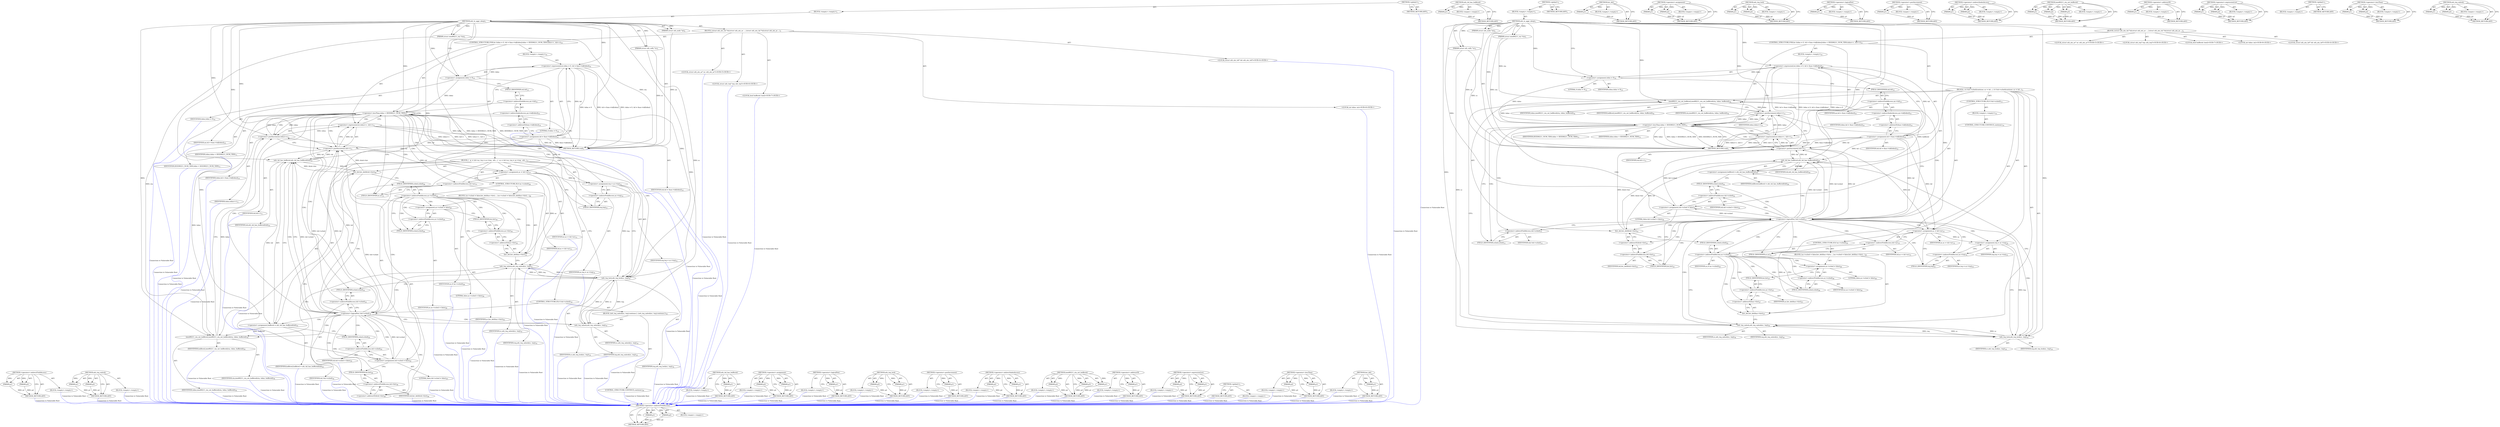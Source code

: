 digraph "list_del" {
vulnerable_147 [label=<(METHOD,&lt;operator&gt;.indirectFieldAccess)>];
vulnerable_148 [label=<(PARAM,p1)>];
vulnerable_149 [label=<(PARAM,p2)>];
vulnerable_150 [label=<(BLOCK,&lt;empty&gt;,&lt;empty&gt;)>];
vulnerable_151 [label=<(METHOD_RETURN,ANY)>];
vulnerable_170 [label=<(METHOD,ath_tid_has_buffered)>];
vulnerable_171 [label=<(PARAM,p1)>];
vulnerable_172 [label=<(BLOCK,&lt;empty&gt;,&lt;empty&gt;)>];
vulnerable_173 [label=<(METHOD_RETURN,ANY)>];
vulnerable_6 [label=<(METHOD,&lt;global&gt;)<SUB>1</SUB>>];
vulnerable_7 [label=<(BLOCK,&lt;empty&gt;,&lt;empty&gt;)<SUB>1</SUB>>];
vulnerable_8 [label=<(METHOD,ath_tx_aggr_sleep)<SUB>1</SUB>>];
vulnerable_9 [label=<(PARAM,struct ieee80211_sta *sta)<SUB>1</SUB>>];
vulnerable_10 [label=<(PARAM,struct ath_softc *sc)<SUB>1</SUB>>];
vulnerable_11 [label=<(PARAM,struct ath_node *an)<SUB>2</SUB>>];
vulnerable_12 [label=<(BLOCK,{
	struct ath_atx_tid *tid;
	struct ath_atx_ac ...,{
	struct ath_atx_tid *tid;
	struct ath_atx_ac ...)<SUB>3</SUB>>];
vulnerable_13 [label="<(LOCAL,struct ath_atx_tid* tid: ath_atx_tid*)<SUB>4</SUB>>"];
vulnerable_14 [label="<(LOCAL,struct ath_atx_ac* ac: ath_atx_ac*)<SUB>5</SUB>>"];
vulnerable_15 [label="<(LOCAL,struct ath_txq* txq: ath_txq*)<SUB>6</SUB>>"];
vulnerable_16 [label="<(LOCAL,bool buffered: bool)<SUB>7</SUB>>"];
vulnerable_17 [label="<(LOCAL,int tidno: int)<SUB>8</SUB>>"];
vulnerable_18 [label=<(CONTROL_STRUCTURE,FOR,for (tidno = 0, tid = &amp;an-&gt;tid[tidno];tidno &lt; IEEE80211_NUM_TIDS;tidno++, tid++))<SUB>10</SUB>>];
vulnerable_19 [label=<(BLOCK,&lt;empty&gt;,&lt;empty&gt;)<SUB>10</SUB>>];
vulnerable_20 [label=<(&lt;operator&gt;.expressionList,tidno = 0, tid = &amp;an-&gt;tid[tidno])<SUB>10</SUB>>];
vulnerable_21 [label=<(&lt;operator&gt;.assignment,tidno = 0)<SUB>10</SUB>>];
vulnerable_22 [label=<(IDENTIFIER,tidno,tidno = 0)<SUB>10</SUB>>];
vulnerable_23 [label=<(LITERAL,0,tidno = 0)<SUB>10</SUB>>];
vulnerable_24 [label=<(&lt;operator&gt;.assignment,tid = &amp;an-&gt;tid[tidno])<SUB>10</SUB>>];
vulnerable_25 [label=<(IDENTIFIER,tid,tid = &amp;an-&gt;tid[tidno])<SUB>10</SUB>>];
vulnerable_26 [label=<(&lt;operator&gt;.addressOf,&amp;an-&gt;tid[tidno])<SUB>10</SUB>>];
vulnerable_27 [label=<(&lt;operator&gt;.indirectIndexAccess,an-&gt;tid[tidno])<SUB>10</SUB>>];
vulnerable_28 [label=<(&lt;operator&gt;.indirectFieldAccess,an-&gt;tid)<SUB>10</SUB>>];
vulnerable_29 [label=<(IDENTIFIER,an,tid = &amp;an-&gt;tid[tidno])<SUB>10</SUB>>];
vulnerable_30 [label=<(FIELD_IDENTIFIER,tid,tid)<SUB>10</SUB>>];
vulnerable_31 [label=<(IDENTIFIER,tidno,tid = &amp;an-&gt;tid[tidno])<SUB>10</SUB>>];
vulnerable_32 [label=<(&lt;operator&gt;.lessThan,tidno &lt; IEEE80211_NUM_TIDS)<SUB>11</SUB>>];
vulnerable_33 [label=<(IDENTIFIER,tidno,tidno &lt; IEEE80211_NUM_TIDS)<SUB>11</SUB>>];
vulnerable_34 [label=<(IDENTIFIER,IEEE80211_NUM_TIDS,tidno &lt; IEEE80211_NUM_TIDS)<SUB>11</SUB>>];
vulnerable_35 [label=<(&lt;operator&gt;.expressionList,tidno++, tid++)<SUB>11</SUB>>];
vulnerable_36 [label=<(&lt;operator&gt;.postIncrement,tidno++)<SUB>11</SUB>>];
vulnerable_37 [label=<(IDENTIFIER,tidno,tidno++)<SUB>11</SUB>>];
vulnerable_38 [label=<(&lt;operator&gt;.postIncrement,tid++)<SUB>11</SUB>>];
vulnerable_39 [label=<(IDENTIFIER,tid,tid++)<SUB>11</SUB>>];
vulnerable_40 [label=<(BLOCK,{
 
		if (!tid-&gt;sched)
			continue;
 		ac = tid...,{
 
		if (!tid-&gt;sched)
			continue;
 		ac = tid...)<SUB>11</SUB>>];
vulnerable_41 [label=<(CONTROL_STRUCTURE,IF,if (!tid-&gt;sched))<SUB>13</SUB>>];
vulnerable_42 [label=<(&lt;operator&gt;.logicalNot,!tid-&gt;sched)<SUB>13</SUB>>];
vulnerable_43 [label=<(&lt;operator&gt;.indirectFieldAccess,tid-&gt;sched)<SUB>13</SUB>>];
vulnerable_44 [label=<(IDENTIFIER,tid,!tid-&gt;sched)<SUB>13</SUB>>];
vulnerable_45 [label=<(FIELD_IDENTIFIER,sched,sched)<SUB>13</SUB>>];
vulnerable_46 [label=<(BLOCK,&lt;empty&gt;,&lt;empty&gt;)<SUB>14</SUB>>];
vulnerable_47 [label=<(CONTROL_STRUCTURE,CONTINUE,continue;)<SUB>14</SUB>>];
vulnerable_48 [label=<(&lt;operator&gt;.assignment,ac = tid-&gt;ac)<SUB>15</SUB>>];
vulnerable_49 [label=<(IDENTIFIER,ac,ac = tid-&gt;ac)<SUB>15</SUB>>];
vulnerable_50 [label=<(&lt;operator&gt;.indirectFieldAccess,tid-&gt;ac)<SUB>15</SUB>>];
vulnerable_51 [label=<(IDENTIFIER,tid,ac = tid-&gt;ac)<SUB>15</SUB>>];
vulnerable_52 [label=<(FIELD_IDENTIFIER,ac,ac)<SUB>15</SUB>>];
vulnerable_53 [label=<(&lt;operator&gt;.assignment,txq = ac-&gt;txq)<SUB>16</SUB>>];
vulnerable_54 [label=<(IDENTIFIER,txq,txq = ac-&gt;txq)<SUB>16</SUB>>];
vulnerable_55 [label=<(&lt;operator&gt;.indirectFieldAccess,ac-&gt;txq)<SUB>16</SUB>>];
vulnerable_56 [label=<(IDENTIFIER,ac,txq = ac-&gt;txq)<SUB>16</SUB>>];
vulnerable_57 [label=<(FIELD_IDENTIFIER,txq,txq)<SUB>16</SUB>>];
vulnerable_58 [label=<(ath_txq_lock,ath_txq_lock(sc, txq))<SUB>18</SUB>>];
vulnerable_59 [label=<(IDENTIFIER,sc,ath_txq_lock(sc, txq))<SUB>18</SUB>>];
vulnerable_60 [label=<(IDENTIFIER,txq,ath_txq_lock(sc, txq))<SUB>18</SUB>>];
vulnerable_61 [label=<(&lt;operator&gt;.assignment,buffered = ath_tid_has_buffered(tid))<SUB>20</SUB>>];
vulnerable_62 [label=<(IDENTIFIER,buffered,buffered = ath_tid_has_buffered(tid))<SUB>20</SUB>>];
vulnerable_63 [label=<(ath_tid_has_buffered,ath_tid_has_buffered(tid))<SUB>20</SUB>>];
vulnerable_64 [label=<(IDENTIFIER,tid,ath_tid_has_buffered(tid))<SUB>20</SUB>>];
vulnerable_65 [label=<(&lt;operator&gt;.assignment,tid-&gt;sched = false)<SUB>22</SUB>>];
vulnerable_66 [label=<(&lt;operator&gt;.indirectFieldAccess,tid-&gt;sched)<SUB>22</SUB>>];
vulnerable_67 [label=<(IDENTIFIER,tid,tid-&gt;sched = false)<SUB>22</SUB>>];
vulnerable_68 [label=<(FIELD_IDENTIFIER,sched,sched)<SUB>22</SUB>>];
vulnerable_69 [label=<(LITERAL,false,tid-&gt;sched = false)<SUB>22</SUB>>];
vulnerable_70 [label=<(list_del,list_del(&amp;tid-&gt;list))<SUB>23</SUB>>];
vulnerable_71 [label=<(&lt;operator&gt;.addressOf,&amp;tid-&gt;list)<SUB>23</SUB>>];
vulnerable_72 [label=<(&lt;operator&gt;.indirectFieldAccess,tid-&gt;list)<SUB>23</SUB>>];
vulnerable_73 [label=<(IDENTIFIER,tid,list_del(&amp;tid-&gt;list))<SUB>23</SUB>>];
vulnerable_74 [label=<(FIELD_IDENTIFIER,list,list)<SUB>23</SUB>>];
vulnerable_75 [label=<(CONTROL_STRUCTURE,IF,if (ac-&gt;sched))<SUB>25</SUB>>];
vulnerable_76 [label=<(&lt;operator&gt;.indirectFieldAccess,ac-&gt;sched)<SUB>25</SUB>>];
vulnerable_77 [label=<(IDENTIFIER,ac,if (ac-&gt;sched))<SUB>25</SUB>>];
vulnerable_78 [label=<(FIELD_IDENTIFIER,sched,sched)<SUB>25</SUB>>];
vulnerable_79 [label=<(BLOCK,{
			ac-&gt;sched = false;
			list_del(&amp;ac-&gt;list);...,{
			ac-&gt;sched = false;
			list_del(&amp;ac-&gt;list);...)<SUB>25</SUB>>];
vulnerable_80 [label=<(&lt;operator&gt;.assignment,ac-&gt;sched = false)<SUB>26</SUB>>];
vulnerable_81 [label=<(&lt;operator&gt;.indirectFieldAccess,ac-&gt;sched)<SUB>26</SUB>>];
vulnerable_82 [label=<(IDENTIFIER,ac,ac-&gt;sched = false)<SUB>26</SUB>>];
vulnerable_83 [label=<(FIELD_IDENTIFIER,sched,sched)<SUB>26</SUB>>];
vulnerable_84 [label=<(LITERAL,false,ac-&gt;sched = false)<SUB>26</SUB>>];
vulnerable_85 [label=<(list_del,list_del(&amp;ac-&gt;list))<SUB>27</SUB>>];
vulnerable_86 [label=<(&lt;operator&gt;.addressOf,&amp;ac-&gt;list)<SUB>27</SUB>>];
vulnerable_87 [label=<(&lt;operator&gt;.indirectFieldAccess,ac-&gt;list)<SUB>27</SUB>>];
vulnerable_88 [label=<(IDENTIFIER,ac,list_del(&amp;ac-&gt;list))<SUB>27</SUB>>];
vulnerable_89 [label=<(FIELD_IDENTIFIER,list,list)<SUB>27</SUB>>];
vulnerable_90 [label=<(ath_txq_unlock,ath_txq_unlock(sc, txq))<SUB>30</SUB>>];
vulnerable_91 [label=<(IDENTIFIER,sc,ath_txq_unlock(sc, txq))<SUB>30</SUB>>];
vulnerable_92 [label=<(IDENTIFIER,txq,ath_txq_unlock(sc, txq))<SUB>30</SUB>>];
vulnerable_93 [label=<(ieee80211_sta_set_buffered,ieee80211_sta_set_buffered(sta, tidno, buffered))<SUB>32</SUB>>];
vulnerable_94 [label=<(IDENTIFIER,sta,ieee80211_sta_set_buffered(sta, tidno, buffered))<SUB>32</SUB>>];
vulnerable_95 [label=<(IDENTIFIER,tidno,ieee80211_sta_set_buffered(sta, tidno, buffered))<SUB>32</SUB>>];
vulnerable_96 [label=<(IDENTIFIER,buffered,ieee80211_sta_set_buffered(sta, tidno, buffered))<SUB>32</SUB>>];
vulnerable_97 [label=<(METHOD_RETURN,void)<SUB>1</SUB>>];
vulnerable_99 [label=<(METHOD_RETURN,ANY)<SUB>1</SUB>>];
vulnerable_174 [label=<(METHOD,list_del)>];
vulnerable_175 [label=<(PARAM,p1)>];
vulnerable_176 [label=<(BLOCK,&lt;empty&gt;,&lt;empty&gt;)>];
vulnerable_177 [label=<(METHOD_RETURN,ANY)>];
vulnerable_133 [label=<(METHOD,&lt;operator&gt;.assignment)>];
vulnerable_134 [label=<(PARAM,p1)>];
vulnerable_135 [label=<(PARAM,p2)>];
vulnerable_136 [label=<(BLOCK,&lt;empty&gt;,&lt;empty&gt;)>];
vulnerable_137 [label=<(METHOD_RETURN,ANY)>];
vulnerable_165 [label=<(METHOD,ath_txq_lock)>];
vulnerable_166 [label=<(PARAM,p1)>];
vulnerable_167 [label=<(PARAM,p2)>];
vulnerable_168 [label=<(BLOCK,&lt;empty&gt;,&lt;empty&gt;)>];
vulnerable_169 [label=<(METHOD_RETURN,ANY)>];
vulnerable_161 [label=<(METHOD,&lt;operator&gt;.logicalNot)>];
vulnerable_162 [label=<(PARAM,p1)>];
vulnerable_163 [label=<(BLOCK,&lt;empty&gt;,&lt;empty&gt;)>];
vulnerable_164 [label=<(METHOD_RETURN,ANY)>];
vulnerable_157 [label=<(METHOD,&lt;operator&gt;.postIncrement)>];
vulnerable_158 [label=<(PARAM,p1)>];
vulnerable_159 [label=<(BLOCK,&lt;empty&gt;,&lt;empty&gt;)>];
vulnerable_160 [label=<(METHOD_RETURN,ANY)>];
vulnerable_142 [label=<(METHOD,&lt;operator&gt;.indirectIndexAccess)>];
vulnerable_143 [label=<(PARAM,p1)>];
vulnerable_144 [label=<(PARAM,p2)>];
vulnerable_145 [label=<(BLOCK,&lt;empty&gt;,&lt;empty&gt;)>];
vulnerable_146 [label=<(METHOD_RETURN,ANY)>];
vulnerable_183 [label=<(METHOD,ieee80211_sta_set_buffered)>];
vulnerable_184 [label=<(PARAM,p1)>];
vulnerable_185 [label=<(PARAM,p2)>];
vulnerable_186 [label=<(PARAM,p3)>];
vulnerable_187 [label=<(BLOCK,&lt;empty&gt;,&lt;empty&gt;)>];
vulnerable_188 [label=<(METHOD_RETURN,ANY)>];
vulnerable_138 [label=<(METHOD,&lt;operator&gt;.addressOf)>];
vulnerable_139 [label=<(PARAM,p1)>];
vulnerable_140 [label=<(BLOCK,&lt;empty&gt;,&lt;empty&gt;)>];
vulnerable_141 [label=<(METHOD_RETURN,ANY)>];
vulnerable_128 [label=<(METHOD,&lt;operator&gt;.expressionList)>];
vulnerable_129 [label=<(PARAM,p1)>];
vulnerable_130 [label=<(PARAM,p2)>];
vulnerable_131 [label=<(BLOCK,&lt;empty&gt;,&lt;empty&gt;)>];
vulnerable_132 [label=<(METHOD_RETURN,ANY)>];
vulnerable_122 [label=<(METHOD,&lt;global&gt;)<SUB>1</SUB>>];
vulnerable_123 [label=<(BLOCK,&lt;empty&gt;,&lt;empty&gt;)>];
vulnerable_124 [label=<(METHOD_RETURN,ANY)>];
vulnerable_152 [label=<(METHOD,&lt;operator&gt;.lessThan)>];
vulnerable_153 [label=<(PARAM,p1)>];
vulnerable_154 [label=<(PARAM,p2)>];
vulnerable_155 [label=<(BLOCK,&lt;empty&gt;,&lt;empty&gt;)>];
vulnerable_156 [label=<(METHOD_RETURN,ANY)>];
vulnerable_178 [label=<(METHOD,ath_txq_unlock)>];
vulnerable_179 [label=<(PARAM,p1)>];
vulnerable_180 [label=<(PARAM,p2)>];
vulnerable_181 [label=<(BLOCK,&lt;empty&gt;,&lt;empty&gt;)>];
vulnerable_182 [label=<(METHOD_RETURN,ANY)>];
fixed_150 [label=<(METHOD,&lt;operator&gt;.indirectFieldAccess)>];
fixed_151 [label=<(PARAM,p1)>];
fixed_152 [label=<(PARAM,p2)>];
fixed_153 [label=<(BLOCK,&lt;empty&gt;,&lt;empty&gt;)>];
fixed_154 [label=<(METHOD_RETURN,ANY)>];
fixed_173 [label=<(METHOD,ath_txq_unlock)>];
fixed_174 [label=<(PARAM,p1)>];
fixed_175 [label=<(PARAM,p2)>];
fixed_176 [label=<(BLOCK,&lt;empty&gt;,&lt;empty&gt;)>];
fixed_177 [label=<(METHOD_RETURN,ANY)>];
fixed_6 [label=<(METHOD,&lt;global&gt;)<SUB>1</SUB>>];
fixed_7 [label=<(BLOCK,&lt;empty&gt;,&lt;empty&gt;)<SUB>1</SUB>>];
fixed_8 [label=<(METHOD,ath_tx_aggr_sleep)<SUB>1</SUB>>];
fixed_9 [label=<(PARAM,struct ieee80211_sta *sta)<SUB>1</SUB>>];
fixed_10 [label=<(PARAM,struct ath_softc *sc)<SUB>1</SUB>>];
fixed_11 [label=<(PARAM,struct ath_node *an)<SUB>2</SUB>>];
fixed_12 [label=<(BLOCK,{
	struct ath_atx_tid *tid;
	struct ath_atx_ac ...,{
	struct ath_atx_tid *tid;
	struct ath_atx_ac ...)<SUB>3</SUB>>];
fixed_13 [label="<(LOCAL,struct ath_atx_tid* tid: ath_atx_tid*)<SUB>4</SUB>>"];
fixed_14 [label="<(LOCAL,struct ath_atx_ac* ac: ath_atx_ac*)<SUB>5</SUB>>"];
fixed_15 [label="<(LOCAL,struct ath_txq* txq: ath_txq*)<SUB>6</SUB>>"];
fixed_16 [label="<(LOCAL,bool buffered: bool)<SUB>7</SUB>>"];
fixed_17 [label="<(LOCAL,int tidno: int)<SUB>8</SUB>>"];
fixed_18 [label=<(CONTROL_STRUCTURE,FOR,for (tidno = 0, tid = &amp;an-&gt;tid[tidno];tidno &lt; IEEE80211_NUM_TIDS;tidno++, tid++))<SUB>10</SUB>>];
fixed_19 [label=<(BLOCK,&lt;empty&gt;,&lt;empty&gt;)<SUB>10</SUB>>];
fixed_20 [label=<(&lt;operator&gt;.expressionList,tidno = 0, tid = &amp;an-&gt;tid[tidno])<SUB>10</SUB>>];
fixed_21 [label=<(&lt;operator&gt;.assignment,tidno = 0)<SUB>10</SUB>>];
fixed_22 [label=<(IDENTIFIER,tidno,tidno = 0)<SUB>10</SUB>>];
fixed_23 [label=<(LITERAL,0,tidno = 0)<SUB>10</SUB>>];
fixed_24 [label=<(&lt;operator&gt;.assignment,tid = &amp;an-&gt;tid[tidno])<SUB>10</SUB>>];
fixed_25 [label=<(IDENTIFIER,tid,tid = &amp;an-&gt;tid[tidno])<SUB>10</SUB>>];
fixed_26 [label=<(&lt;operator&gt;.addressOf,&amp;an-&gt;tid[tidno])<SUB>10</SUB>>];
fixed_27 [label=<(&lt;operator&gt;.indirectIndexAccess,an-&gt;tid[tidno])<SUB>10</SUB>>];
fixed_28 [label=<(&lt;operator&gt;.indirectFieldAccess,an-&gt;tid)<SUB>10</SUB>>];
fixed_29 [label=<(IDENTIFIER,an,tid = &amp;an-&gt;tid[tidno])<SUB>10</SUB>>];
fixed_30 [label=<(FIELD_IDENTIFIER,tid,tid)<SUB>10</SUB>>];
fixed_31 [label=<(IDENTIFIER,tidno,tid = &amp;an-&gt;tid[tidno])<SUB>10</SUB>>];
fixed_32 [label=<(&lt;operator&gt;.lessThan,tidno &lt; IEEE80211_NUM_TIDS)<SUB>11</SUB>>];
fixed_33 [label=<(IDENTIFIER,tidno,tidno &lt; IEEE80211_NUM_TIDS)<SUB>11</SUB>>];
fixed_34 [label=<(IDENTIFIER,IEEE80211_NUM_TIDS,tidno &lt; IEEE80211_NUM_TIDS)<SUB>11</SUB>>];
fixed_35 [label=<(&lt;operator&gt;.expressionList,tidno++, tid++)<SUB>11</SUB>>];
fixed_36 [label=<(&lt;operator&gt;.postIncrement,tidno++)<SUB>11</SUB>>];
fixed_37 [label=<(IDENTIFIER,tidno,tidno++)<SUB>11</SUB>>];
fixed_38 [label=<(&lt;operator&gt;.postIncrement,tid++)<SUB>11</SUB>>];
fixed_39 [label=<(IDENTIFIER,tid,tid++)<SUB>11</SUB>>];
fixed_40 [label=<(BLOCK,{
 
 		ac = tid-&gt;ac;
 		txq = ac-&gt;txq;
 
 		ath...,{
 
 		ac = tid-&gt;ac;
 		txq = ac-&gt;txq;
 
 		ath...)<SUB>11</SUB>>];
fixed_41 [label=<(&lt;operator&gt;.assignment,ac = tid-&gt;ac)<SUB>13</SUB>>];
fixed_42 [label=<(IDENTIFIER,ac,ac = tid-&gt;ac)<SUB>13</SUB>>];
fixed_43 [label=<(&lt;operator&gt;.indirectFieldAccess,tid-&gt;ac)<SUB>13</SUB>>];
fixed_44 [label=<(IDENTIFIER,tid,ac = tid-&gt;ac)<SUB>13</SUB>>];
fixed_45 [label=<(FIELD_IDENTIFIER,ac,ac)<SUB>13</SUB>>];
fixed_46 [label=<(&lt;operator&gt;.assignment,txq = ac-&gt;txq)<SUB>14</SUB>>];
fixed_47 [label=<(IDENTIFIER,txq,txq = ac-&gt;txq)<SUB>14</SUB>>];
fixed_48 [label=<(&lt;operator&gt;.indirectFieldAccess,ac-&gt;txq)<SUB>14</SUB>>];
fixed_49 [label=<(IDENTIFIER,ac,txq = ac-&gt;txq)<SUB>14</SUB>>];
fixed_50 [label=<(FIELD_IDENTIFIER,txq,txq)<SUB>14</SUB>>];
fixed_51 [label=<(ath_txq_lock,ath_txq_lock(sc, txq))<SUB>16</SUB>>];
fixed_52 [label=<(IDENTIFIER,sc,ath_txq_lock(sc, txq))<SUB>16</SUB>>];
fixed_53 [label=<(IDENTIFIER,txq,ath_txq_lock(sc, txq))<SUB>16</SUB>>];
fixed_54 [label=<(CONTROL_STRUCTURE,IF,if (!tid-&gt;sched))<SUB>18</SUB>>];
fixed_55 [label=<(&lt;operator&gt;.logicalNot,!tid-&gt;sched)<SUB>18</SUB>>];
fixed_56 [label=<(&lt;operator&gt;.indirectFieldAccess,tid-&gt;sched)<SUB>18</SUB>>];
fixed_57 [label=<(IDENTIFIER,tid,!tid-&gt;sched)<SUB>18</SUB>>];
fixed_58 [label=<(FIELD_IDENTIFIER,sched,sched)<SUB>18</SUB>>];
fixed_59 [label=<(BLOCK,{
			ath_txq_unlock(sc, txq);
			continue;
		},{
			ath_txq_unlock(sc, txq);
			continue;
		})<SUB>18</SUB>>];
fixed_60 [label=<(ath_txq_unlock,ath_txq_unlock(sc, txq))<SUB>19</SUB>>];
fixed_61 [label=<(IDENTIFIER,sc,ath_txq_unlock(sc, txq))<SUB>19</SUB>>];
fixed_62 [label=<(IDENTIFIER,txq,ath_txq_unlock(sc, txq))<SUB>19</SUB>>];
fixed_63 [label=<(CONTROL_STRUCTURE,CONTINUE,continue;)<SUB>20</SUB>>];
fixed_64 [label=<(&lt;operator&gt;.assignment,buffered = ath_tid_has_buffered(tid))<SUB>23</SUB>>];
fixed_65 [label=<(IDENTIFIER,buffered,buffered = ath_tid_has_buffered(tid))<SUB>23</SUB>>];
fixed_66 [label=<(ath_tid_has_buffered,ath_tid_has_buffered(tid))<SUB>23</SUB>>];
fixed_67 [label=<(IDENTIFIER,tid,ath_tid_has_buffered(tid))<SUB>23</SUB>>];
fixed_68 [label=<(&lt;operator&gt;.assignment,tid-&gt;sched = false)<SUB>25</SUB>>];
fixed_69 [label=<(&lt;operator&gt;.indirectFieldAccess,tid-&gt;sched)<SUB>25</SUB>>];
fixed_70 [label=<(IDENTIFIER,tid,tid-&gt;sched = false)<SUB>25</SUB>>];
fixed_71 [label=<(FIELD_IDENTIFIER,sched,sched)<SUB>25</SUB>>];
fixed_72 [label=<(LITERAL,false,tid-&gt;sched = false)<SUB>25</SUB>>];
fixed_73 [label=<(list_del,list_del(&amp;tid-&gt;list))<SUB>26</SUB>>];
fixed_74 [label=<(&lt;operator&gt;.addressOf,&amp;tid-&gt;list)<SUB>26</SUB>>];
fixed_75 [label=<(&lt;operator&gt;.indirectFieldAccess,tid-&gt;list)<SUB>26</SUB>>];
fixed_76 [label=<(IDENTIFIER,tid,list_del(&amp;tid-&gt;list))<SUB>26</SUB>>];
fixed_77 [label=<(FIELD_IDENTIFIER,list,list)<SUB>26</SUB>>];
fixed_78 [label=<(CONTROL_STRUCTURE,IF,if (ac-&gt;sched))<SUB>28</SUB>>];
fixed_79 [label=<(&lt;operator&gt;.indirectFieldAccess,ac-&gt;sched)<SUB>28</SUB>>];
fixed_80 [label=<(IDENTIFIER,ac,if (ac-&gt;sched))<SUB>28</SUB>>];
fixed_81 [label=<(FIELD_IDENTIFIER,sched,sched)<SUB>28</SUB>>];
fixed_82 [label=<(BLOCK,{
			ac-&gt;sched = false;
			list_del(&amp;ac-&gt;list);...,{
			ac-&gt;sched = false;
			list_del(&amp;ac-&gt;list);...)<SUB>28</SUB>>];
fixed_83 [label=<(&lt;operator&gt;.assignment,ac-&gt;sched = false)<SUB>29</SUB>>];
fixed_84 [label=<(&lt;operator&gt;.indirectFieldAccess,ac-&gt;sched)<SUB>29</SUB>>];
fixed_85 [label=<(IDENTIFIER,ac,ac-&gt;sched = false)<SUB>29</SUB>>];
fixed_86 [label=<(FIELD_IDENTIFIER,sched,sched)<SUB>29</SUB>>];
fixed_87 [label=<(LITERAL,false,ac-&gt;sched = false)<SUB>29</SUB>>];
fixed_88 [label=<(list_del,list_del(&amp;ac-&gt;list))<SUB>30</SUB>>];
fixed_89 [label=<(&lt;operator&gt;.addressOf,&amp;ac-&gt;list)<SUB>30</SUB>>];
fixed_90 [label=<(&lt;operator&gt;.indirectFieldAccess,ac-&gt;list)<SUB>30</SUB>>];
fixed_91 [label=<(IDENTIFIER,ac,list_del(&amp;ac-&gt;list))<SUB>30</SUB>>];
fixed_92 [label=<(FIELD_IDENTIFIER,list,list)<SUB>30</SUB>>];
fixed_93 [label=<(ath_txq_unlock,ath_txq_unlock(sc, txq))<SUB>33</SUB>>];
fixed_94 [label=<(IDENTIFIER,sc,ath_txq_unlock(sc, txq))<SUB>33</SUB>>];
fixed_95 [label=<(IDENTIFIER,txq,ath_txq_unlock(sc, txq))<SUB>33</SUB>>];
fixed_96 [label=<(ieee80211_sta_set_buffered,ieee80211_sta_set_buffered(sta, tidno, buffered))<SUB>35</SUB>>];
fixed_97 [label=<(IDENTIFIER,sta,ieee80211_sta_set_buffered(sta, tidno, buffered))<SUB>35</SUB>>];
fixed_98 [label=<(IDENTIFIER,tidno,ieee80211_sta_set_buffered(sta, tidno, buffered))<SUB>35</SUB>>];
fixed_99 [label=<(IDENTIFIER,buffered,ieee80211_sta_set_buffered(sta, tidno, buffered))<SUB>35</SUB>>];
fixed_100 [label=<(METHOD_RETURN,void)<SUB>1</SUB>>];
fixed_102 [label=<(METHOD_RETURN,ANY)<SUB>1</SUB>>];
fixed_178 [label=<(METHOD,ath_tid_has_buffered)>];
fixed_179 [label=<(PARAM,p1)>];
fixed_180 [label=<(BLOCK,&lt;empty&gt;,&lt;empty&gt;)>];
fixed_181 [label=<(METHOD_RETURN,ANY)>];
fixed_136 [label=<(METHOD,&lt;operator&gt;.assignment)>];
fixed_137 [label=<(PARAM,p1)>];
fixed_138 [label=<(PARAM,p2)>];
fixed_139 [label=<(BLOCK,&lt;empty&gt;,&lt;empty&gt;)>];
fixed_140 [label=<(METHOD_RETURN,ANY)>];
fixed_169 [label=<(METHOD,&lt;operator&gt;.logicalNot)>];
fixed_170 [label=<(PARAM,p1)>];
fixed_171 [label=<(BLOCK,&lt;empty&gt;,&lt;empty&gt;)>];
fixed_172 [label=<(METHOD_RETURN,ANY)>];
fixed_164 [label=<(METHOD,ath_txq_lock)>];
fixed_165 [label=<(PARAM,p1)>];
fixed_166 [label=<(PARAM,p2)>];
fixed_167 [label=<(BLOCK,&lt;empty&gt;,&lt;empty&gt;)>];
fixed_168 [label=<(METHOD_RETURN,ANY)>];
fixed_160 [label=<(METHOD,&lt;operator&gt;.postIncrement)>];
fixed_161 [label=<(PARAM,p1)>];
fixed_162 [label=<(BLOCK,&lt;empty&gt;,&lt;empty&gt;)>];
fixed_163 [label=<(METHOD_RETURN,ANY)>];
fixed_145 [label=<(METHOD,&lt;operator&gt;.indirectIndexAccess)>];
fixed_146 [label=<(PARAM,p1)>];
fixed_147 [label=<(PARAM,p2)>];
fixed_148 [label=<(BLOCK,&lt;empty&gt;,&lt;empty&gt;)>];
fixed_149 [label=<(METHOD_RETURN,ANY)>];
fixed_186 [label=<(METHOD,ieee80211_sta_set_buffered)>];
fixed_187 [label=<(PARAM,p1)>];
fixed_188 [label=<(PARAM,p2)>];
fixed_189 [label=<(PARAM,p3)>];
fixed_190 [label=<(BLOCK,&lt;empty&gt;,&lt;empty&gt;)>];
fixed_191 [label=<(METHOD_RETURN,ANY)>];
fixed_141 [label=<(METHOD,&lt;operator&gt;.addressOf)>];
fixed_142 [label=<(PARAM,p1)>];
fixed_143 [label=<(BLOCK,&lt;empty&gt;,&lt;empty&gt;)>];
fixed_144 [label=<(METHOD_RETURN,ANY)>];
fixed_131 [label=<(METHOD,&lt;operator&gt;.expressionList)>];
fixed_132 [label=<(PARAM,p1)>];
fixed_133 [label=<(PARAM,p2)>];
fixed_134 [label=<(BLOCK,&lt;empty&gt;,&lt;empty&gt;)>];
fixed_135 [label=<(METHOD_RETURN,ANY)>];
fixed_125 [label=<(METHOD,&lt;global&gt;)<SUB>1</SUB>>];
fixed_126 [label=<(BLOCK,&lt;empty&gt;,&lt;empty&gt;)>];
fixed_127 [label=<(METHOD_RETURN,ANY)>];
fixed_155 [label=<(METHOD,&lt;operator&gt;.lessThan)>];
fixed_156 [label=<(PARAM,p1)>];
fixed_157 [label=<(PARAM,p2)>];
fixed_158 [label=<(BLOCK,&lt;empty&gt;,&lt;empty&gt;)>];
fixed_159 [label=<(METHOD_RETURN,ANY)>];
fixed_182 [label=<(METHOD,list_del)>];
fixed_183 [label=<(PARAM,p1)>];
fixed_184 [label=<(BLOCK,&lt;empty&gt;,&lt;empty&gt;)>];
fixed_185 [label=<(METHOD_RETURN,ANY)>];
vulnerable_147 -> vulnerable_148  [key=0, label="AST: "];
vulnerable_147 -> vulnerable_148  [key=1, label="DDG: "];
vulnerable_147 -> vulnerable_150  [key=0, label="AST: "];
vulnerable_147 -> vulnerable_149  [key=0, label="AST: "];
vulnerable_147 -> vulnerable_149  [key=1, label="DDG: "];
vulnerable_147 -> vulnerable_151  [key=0, label="AST: "];
vulnerable_147 -> vulnerable_151  [key=1, label="CFG: "];
vulnerable_148 -> vulnerable_151  [key=0, label="DDG: p1"];
vulnerable_149 -> vulnerable_151  [key=0, label="DDG: p2"];
vulnerable_170 -> vulnerable_171  [key=0, label="AST: "];
vulnerable_170 -> vulnerable_171  [key=1, label="DDG: "];
vulnerable_170 -> vulnerable_172  [key=0, label="AST: "];
vulnerable_170 -> vulnerable_173  [key=0, label="AST: "];
vulnerable_170 -> vulnerable_173  [key=1, label="CFG: "];
vulnerable_171 -> vulnerable_173  [key=0, label="DDG: p1"];
vulnerable_6 -> vulnerable_7  [key=0, label="AST: "];
vulnerable_6 -> vulnerable_99  [key=0, label="AST: "];
vulnerable_6 -> vulnerable_99  [key=1, label="CFG: "];
vulnerable_7 -> vulnerable_8  [key=0, label="AST: "];
vulnerable_8 -> vulnerable_9  [key=0, label="AST: "];
vulnerable_8 -> vulnerable_9  [key=1, label="DDG: "];
vulnerable_8 -> vulnerable_10  [key=0, label="AST: "];
vulnerable_8 -> vulnerable_10  [key=1, label="DDG: "];
vulnerable_8 -> vulnerable_11  [key=0, label="AST: "];
vulnerable_8 -> vulnerable_11  [key=1, label="DDG: "];
vulnerable_8 -> vulnerable_12  [key=0, label="AST: "];
vulnerable_8 -> vulnerable_97  [key=0, label="AST: "];
vulnerable_8 -> vulnerable_21  [key=0, label="CFG: "];
vulnerable_8 -> vulnerable_21  [key=1, label="DDG: "];
vulnerable_8 -> vulnerable_32  [key=0, label="DDG: "];
vulnerable_8 -> vulnerable_65  [key=0, label="DDG: "];
vulnerable_8 -> vulnerable_20  [key=0, label="DDG: "];
vulnerable_8 -> vulnerable_36  [key=0, label="DDG: "];
vulnerable_8 -> vulnerable_38  [key=0, label="DDG: "];
vulnerable_8 -> vulnerable_58  [key=0, label="DDG: "];
vulnerable_8 -> vulnerable_90  [key=0, label="DDG: "];
vulnerable_8 -> vulnerable_93  [key=0, label="DDG: "];
vulnerable_8 -> vulnerable_63  [key=0, label="DDG: "];
vulnerable_8 -> vulnerable_80  [key=0, label="DDG: "];
vulnerable_9 -> vulnerable_97  [key=0, label="DDG: sta"];
vulnerable_9 -> vulnerable_93  [key=0, label="DDG: sta"];
vulnerable_10 -> vulnerable_97  [key=0, label="DDG: sc"];
vulnerable_10 -> vulnerable_58  [key=0, label="DDG: sc"];
vulnerable_11 -> vulnerable_97  [key=0, label="DDG: an"];
vulnerable_12 -> vulnerable_13  [key=0, label="AST: "];
vulnerable_12 -> vulnerable_14  [key=0, label="AST: "];
vulnerable_12 -> vulnerable_15  [key=0, label="AST: "];
vulnerable_12 -> vulnerable_16  [key=0, label="AST: "];
vulnerable_12 -> vulnerable_17  [key=0, label="AST: "];
vulnerable_12 -> vulnerable_18  [key=0, label="AST: "];
vulnerable_18 -> vulnerable_19  [key=0, label="AST: "];
vulnerable_18 -> vulnerable_32  [key=0, label="AST: "];
vulnerable_18 -> vulnerable_35  [key=0, label="AST: "];
vulnerable_18 -> vulnerable_40  [key=0, label="AST: "];
vulnerable_19 -> vulnerable_20  [key=0, label="AST: "];
vulnerable_20 -> vulnerable_21  [key=0, label="AST: "];
vulnerable_20 -> vulnerable_24  [key=0, label="AST: "];
vulnerable_20 -> vulnerable_32  [key=0, label="CFG: "];
vulnerable_20 -> vulnerable_97  [key=0, label="DDG: tidno = 0"];
vulnerable_20 -> vulnerable_97  [key=1, label="DDG: tid = &amp;an-&gt;tid[tidno]"];
vulnerable_20 -> vulnerable_97  [key=2, label="DDG: tidno = 0, tid = &amp;an-&gt;tid[tidno]"];
vulnerable_21 -> vulnerable_22  [key=0, label="AST: "];
vulnerable_21 -> vulnerable_23  [key=0, label="AST: "];
vulnerable_21 -> vulnerable_30  [key=0, label="CFG: "];
vulnerable_21 -> vulnerable_32  [key=0, label="DDG: tidno"];
vulnerable_21 -> vulnerable_20  [key=0, label="DDG: tidno"];
vulnerable_24 -> vulnerable_25  [key=0, label="AST: "];
vulnerable_24 -> vulnerable_26  [key=0, label="AST: "];
vulnerable_24 -> vulnerable_20  [key=0, label="CFG: "];
vulnerable_24 -> vulnerable_20  [key=1, label="DDG: tid"];
vulnerable_24 -> vulnerable_97  [key=0, label="DDG: tid"];
vulnerable_24 -> vulnerable_97  [key=1, label="DDG: &amp;an-&gt;tid[tidno]"];
vulnerable_24 -> vulnerable_48  [key=0, label="DDG: tid"];
vulnerable_24 -> vulnerable_38  [key=0, label="DDG: tid"];
vulnerable_24 -> vulnerable_42  [key=0, label="DDG: tid"];
vulnerable_24 -> vulnerable_63  [key=0, label="DDG: tid"];
vulnerable_26 -> vulnerable_27  [key=0, label="AST: "];
vulnerable_26 -> vulnerable_24  [key=0, label="CFG: "];
vulnerable_27 -> vulnerable_28  [key=0, label="AST: "];
vulnerable_27 -> vulnerable_31  [key=0, label="AST: "];
vulnerable_27 -> vulnerable_26  [key=0, label="CFG: "];
vulnerable_28 -> vulnerable_29  [key=0, label="AST: "];
vulnerable_28 -> vulnerable_30  [key=0, label="AST: "];
vulnerable_28 -> vulnerable_27  [key=0, label="CFG: "];
vulnerable_30 -> vulnerable_28  [key=0, label="CFG: "];
vulnerable_32 -> vulnerable_33  [key=0, label="AST: "];
vulnerable_32 -> vulnerable_34  [key=0, label="AST: "];
vulnerable_32 -> vulnerable_97  [key=0, label="CFG: "];
vulnerable_32 -> vulnerable_97  [key=1, label="DDG: tidno"];
vulnerable_32 -> vulnerable_97  [key=2, label="DDG: tidno &lt; IEEE80211_NUM_TIDS"];
vulnerable_32 -> vulnerable_97  [key=3, label="DDG: IEEE80211_NUM_TIDS"];
vulnerable_32 -> vulnerable_45  [key=0, label="CFG: "];
vulnerable_32 -> vulnerable_45  [key=1, label="CDG: "];
vulnerable_32 -> vulnerable_36  [key=0, label="DDG: tidno"];
vulnerable_32 -> vulnerable_36  [key=1, label="CDG: "];
vulnerable_32 -> vulnerable_93  [key=0, label="DDG: tidno"];
vulnerable_32 -> vulnerable_32  [key=0, label="CDG: "];
vulnerable_32 -> vulnerable_42  [key=0, label="CDG: "];
vulnerable_32 -> vulnerable_38  [key=0, label="CDG: "];
vulnerable_32 -> vulnerable_35  [key=0, label="CDG: "];
vulnerable_32 -> vulnerable_43  [key=0, label="CDG: "];
vulnerable_35 -> vulnerable_36  [key=0, label="AST: "];
vulnerable_35 -> vulnerable_38  [key=0, label="AST: "];
vulnerable_35 -> vulnerable_32  [key=0, label="CFG: "];
vulnerable_35 -> vulnerable_97  [key=0, label="DDG: tidno++"];
vulnerable_35 -> vulnerable_97  [key=1, label="DDG: tid++"];
vulnerable_35 -> vulnerable_97  [key=2, label="DDG: tidno++, tid++"];
vulnerable_36 -> vulnerable_37  [key=0, label="AST: "];
vulnerable_36 -> vulnerable_38  [key=0, label="CFG: "];
vulnerable_36 -> vulnerable_32  [key=0, label="DDG: tidno"];
vulnerable_36 -> vulnerable_35  [key=0, label="DDG: tidno"];
vulnerable_38 -> vulnerable_39  [key=0, label="AST: "];
vulnerable_38 -> vulnerable_35  [key=0, label="CFG: "];
vulnerable_38 -> vulnerable_35  [key=1, label="DDG: tid"];
vulnerable_38 -> vulnerable_48  [key=0, label="DDG: tid"];
vulnerable_38 -> vulnerable_42  [key=0, label="DDG: tid"];
vulnerable_38 -> vulnerable_63  [key=0, label="DDG: tid"];
vulnerable_40 -> vulnerable_41  [key=0, label="AST: "];
vulnerable_40 -> vulnerable_48  [key=0, label="AST: "];
vulnerable_40 -> vulnerable_53  [key=0, label="AST: "];
vulnerable_40 -> vulnerable_58  [key=0, label="AST: "];
vulnerable_40 -> vulnerable_61  [key=0, label="AST: "];
vulnerable_40 -> vulnerable_65  [key=0, label="AST: "];
vulnerable_40 -> vulnerable_70  [key=0, label="AST: "];
vulnerable_40 -> vulnerable_75  [key=0, label="AST: "];
vulnerable_40 -> vulnerable_90  [key=0, label="AST: "];
vulnerable_40 -> vulnerable_93  [key=0, label="AST: "];
vulnerable_41 -> vulnerable_42  [key=0, label="AST: "];
vulnerable_41 -> vulnerable_46  [key=0, label="AST: "];
vulnerable_42 -> vulnerable_43  [key=0, label="AST: "];
vulnerable_42 -> vulnerable_36  [key=0, label="CFG: "];
vulnerable_42 -> vulnerable_52  [key=0, label="CFG: "];
vulnerable_42 -> vulnerable_52  [key=1, label="CDG: "];
vulnerable_42 -> vulnerable_38  [key=0, label="DDG: tid-&gt;sched"];
vulnerable_42 -> vulnerable_63  [key=0, label="DDG: tid-&gt;sched"];
vulnerable_42 -> vulnerable_63  [key=1, label="CDG: "];
vulnerable_42 -> vulnerable_48  [key=0, label="CDG: "];
vulnerable_42 -> vulnerable_68  [key=0, label="CDG: "];
vulnerable_42 -> vulnerable_57  [key=0, label="CDG: "];
vulnerable_42 -> vulnerable_66  [key=0, label="CDG: "];
vulnerable_42 -> vulnerable_72  [key=0, label="CDG: "];
vulnerable_42 -> vulnerable_74  [key=0, label="CDG: "];
vulnerable_42 -> vulnerable_76  [key=0, label="CDG: "];
vulnerable_42 -> vulnerable_65  [key=0, label="CDG: "];
vulnerable_42 -> vulnerable_50  [key=0, label="CDG: "];
vulnerable_42 -> vulnerable_93  [key=0, label="CDG: "];
vulnerable_42 -> vulnerable_90  [key=0, label="CDG: "];
vulnerable_42 -> vulnerable_58  [key=0, label="CDG: "];
vulnerable_42 -> vulnerable_61  [key=0, label="CDG: "];
vulnerable_42 -> vulnerable_71  [key=0, label="CDG: "];
vulnerable_42 -> vulnerable_53  [key=0, label="CDG: "];
vulnerable_42 -> vulnerable_70  [key=0, label="CDG: "];
vulnerable_42 -> vulnerable_55  [key=0, label="CDG: "];
vulnerable_42 -> vulnerable_78  [key=0, label="CDG: "];
vulnerable_43 -> vulnerable_44  [key=0, label="AST: "];
vulnerable_43 -> vulnerable_45  [key=0, label="AST: "];
vulnerable_43 -> vulnerable_42  [key=0, label="CFG: "];
vulnerable_45 -> vulnerable_43  [key=0, label="CFG: "];
vulnerable_46 -> vulnerable_47  [key=0, label="AST: "];
vulnerable_48 -> vulnerable_49  [key=0, label="AST: "];
vulnerable_48 -> vulnerable_50  [key=0, label="AST: "];
vulnerable_48 -> vulnerable_57  [key=0, label="CFG: "];
vulnerable_48 -> vulnerable_53  [key=0, label="DDG: ac"];
vulnerable_48 -> vulnerable_85  [key=0, label="DDG: ac"];
vulnerable_50 -> vulnerable_51  [key=0, label="AST: "];
vulnerable_50 -> vulnerable_52  [key=0, label="AST: "];
vulnerable_50 -> vulnerable_48  [key=0, label="CFG: "];
vulnerable_52 -> vulnerable_50  [key=0, label="CFG: "];
vulnerable_53 -> vulnerable_54  [key=0, label="AST: "];
vulnerable_53 -> vulnerable_55  [key=0, label="AST: "];
vulnerable_53 -> vulnerable_58  [key=0, label="CFG: "];
vulnerable_53 -> vulnerable_58  [key=1, label="DDG: txq"];
vulnerable_55 -> vulnerable_56  [key=0, label="AST: "];
vulnerable_55 -> vulnerable_57  [key=0, label="AST: "];
vulnerable_55 -> vulnerable_53  [key=0, label="CFG: "];
vulnerable_57 -> vulnerable_55  [key=0, label="CFG: "];
vulnerable_58 -> vulnerable_59  [key=0, label="AST: "];
vulnerable_58 -> vulnerable_60  [key=0, label="AST: "];
vulnerable_58 -> vulnerable_63  [key=0, label="CFG: "];
vulnerable_58 -> vulnerable_90  [key=0, label="DDG: sc"];
vulnerable_58 -> vulnerable_90  [key=1, label="DDG: txq"];
vulnerable_61 -> vulnerable_62  [key=0, label="AST: "];
vulnerable_61 -> vulnerable_63  [key=0, label="AST: "];
vulnerable_61 -> vulnerable_68  [key=0, label="CFG: "];
vulnerable_61 -> vulnerable_93  [key=0, label="DDG: buffered"];
vulnerable_63 -> vulnerable_64  [key=0, label="AST: "];
vulnerable_63 -> vulnerable_61  [key=0, label="CFG: "];
vulnerable_63 -> vulnerable_61  [key=1, label="DDG: tid"];
vulnerable_63 -> vulnerable_38  [key=0, label="DDG: tid"];
vulnerable_63 -> vulnerable_70  [key=0, label="DDG: tid"];
vulnerable_65 -> vulnerable_66  [key=0, label="AST: "];
vulnerable_65 -> vulnerable_69  [key=0, label="AST: "];
vulnerable_65 -> vulnerable_74  [key=0, label="CFG: "];
vulnerable_65 -> vulnerable_38  [key=0, label="DDG: tid-&gt;sched"];
vulnerable_65 -> vulnerable_42  [key=0, label="DDG: tid-&gt;sched"];
vulnerable_66 -> vulnerable_67  [key=0, label="AST: "];
vulnerable_66 -> vulnerable_68  [key=0, label="AST: "];
vulnerable_66 -> vulnerable_65  [key=0, label="CFG: "];
vulnerable_68 -> vulnerable_66  [key=0, label="CFG: "];
vulnerable_70 -> vulnerable_71  [key=0, label="AST: "];
vulnerable_70 -> vulnerable_78  [key=0, label="CFG: "];
vulnerable_70 -> vulnerable_38  [key=0, label="DDG: &amp;tid-&gt;list"];
vulnerable_70 -> vulnerable_63  [key=0, label="DDG: &amp;tid-&gt;list"];
vulnerable_71 -> vulnerable_72  [key=0, label="AST: "];
vulnerable_71 -> vulnerable_70  [key=0, label="CFG: "];
vulnerable_72 -> vulnerable_73  [key=0, label="AST: "];
vulnerable_72 -> vulnerable_74  [key=0, label="AST: "];
vulnerable_72 -> vulnerable_71  [key=0, label="CFG: "];
vulnerable_74 -> vulnerable_72  [key=0, label="CFG: "];
vulnerable_75 -> vulnerable_76  [key=0, label="AST: "];
vulnerable_75 -> vulnerable_79  [key=0, label="AST: "];
vulnerable_76 -> vulnerable_77  [key=0, label="AST: "];
vulnerable_76 -> vulnerable_78  [key=0, label="AST: "];
vulnerable_76 -> vulnerable_83  [key=0, label="CFG: "];
vulnerable_76 -> vulnerable_83  [key=1, label="CDG: "];
vulnerable_76 -> vulnerable_90  [key=0, label="CFG: "];
vulnerable_76 -> vulnerable_89  [key=0, label="CDG: "];
vulnerable_76 -> vulnerable_81  [key=0, label="CDG: "];
vulnerable_76 -> vulnerable_85  [key=0, label="CDG: "];
vulnerable_76 -> vulnerable_87  [key=0, label="CDG: "];
vulnerable_76 -> vulnerable_80  [key=0, label="CDG: "];
vulnerable_76 -> vulnerable_86  [key=0, label="CDG: "];
vulnerable_78 -> vulnerable_76  [key=0, label="CFG: "];
vulnerable_79 -> vulnerable_80  [key=0, label="AST: "];
vulnerable_79 -> vulnerable_85  [key=0, label="AST: "];
vulnerable_80 -> vulnerable_81  [key=0, label="AST: "];
vulnerable_80 -> vulnerable_84  [key=0, label="AST: "];
vulnerable_80 -> vulnerable_89  [key=0, label="CFG: "];
vulnerable_81 -> vulnerable_82  [key=0, label="AST: "];
vulnerable_81 -> vulnerable_83  [key=0, label="AST: "];
vulnerable_81 -> vulnerable_80  [key=0, label="CFG: "];
vulnerable_83 -> vulnerable_81  [key=0, label="CFG: "];
vulnerable_85 -> vulnerable_86  [key=0, label="AST: "];
vulnerable_85 -> vulnerable_90  [key=0, label="CFG: "];
vulnerable_86 -> vulnerable_87  [key=0, label="AST: "];
vulnerable_86 -> vulnerable_85  [key=0, label="CFG: "];
vulnerable_87 -> vulnerable_88  [key=0, label="AST: "];
vulnerable_87 -> vulnerable_89  [key=0, label="AST: "];
vulnerable_87 -> vulnerable_86  [key=0, label="CFG: "];
vulnerable_89 -> vulnerable_87  [key=0, label="CFG: "];
vulnerable_90 -> vulnerable_91  [key=0, label="AST: "];
vulnerable_90 -> vulnerable_92  [key=0, label="AST: "];
vulnerable_90 -> vulnerable_93  [key=0, label="CFG: "];
vulnerable_90 -> vulnerable_58  [key=0, label="DDG: sc"];
vulnerable_93 -> vulnerable_94  [key=0, label="AST: "];
vulnerable_93 -> vulnerable_95  [key=0, label="AST: "];
vulnerable_93 -> vulnerable_96  [key=0, label="AST: "];
vulnerable_93 -> vulnerable_36  [key=0, label="CFG: "];
vulnerable_93 -> vulnerable_36  [key=1, label="DDG: tidno"];
vulnerable_174 -> vulnerable_175  [key=0, label="AST: "];
vulnerable_174 -> vulnerable_175  [key=1, label="DDG: "];
vulnerable_174 -> vulnerable_176  [key=0, label="AST: "];
vulnerable_174 -> vulnerable_177  [key=0, label="AST: "];
vulnerable_174 -> vulnerable_177  [key=1, label="CFG: "];
vulnerable_175 -> vulnerable_177  [key=0, label="DDG: p1"];
vulnerable_133 -> vulnerable_134  [key=0, label="AST: "];
vulnerable_133 -> vulnerable_134  [key=1, label="DDG: "];
vulnerable_133 -> vulnerable_136  [key=0, label="AST: "];
vulnerable_133 -> vulnerable_135  [key=0, label="AST: "];
vulnerable_133 -> vulnerable_135  [key=1, label="DDG: "];
vulnerable_133 -> vulnerable_137  [key=0, label="AST: "];
vulnerable_133 -> vulnerable_137  [key=1, label="CFG: "];
vulnerable_134 -> vulnerable_137  [key=0, label="DDG: p1"];
vulnerable_135 -> vulnerable_137  [key=0, label="DDG: p2"];
vulnerable_165 -> vulnerable_166  [key=0, label="AST: "];
vulnerable_165 -> vulnerable_166  [key=1, label="DDG: "];
vulnerable_165 -> vulnerable_168  [key=0, label="AST: "];
vulnerable_165 -> vulnerable_167  [key=0, label="AST: "];
vulnerable_165 -> vulnerable_167  [key=1, label="DDG: "];
vulnerable_165 -> vulnerable_169  [key=0, label="AST: "];
vulnerable_165 -> vulnerable_169  [key=1, label="CFG: "];
vulnerable_166 -> vulnerable_169  [key=0, label="DDG: p1"];
vulnerable_167 -> vulnerable_169  [key=0, label="DDG: p2"];
vulnerable_161 -> vulnerable_162  [key=0, label="AST: "];
vulnerable_161 -> vulnerable_162  [key=1, label="DDG: "];
vulnerable_161 -> vulnerable_163  [key=0, label="AST: "];
vulnerable_161 -> vulnerable_164  [key=0, label="AST: "];
vulnerable_161 -> vulnerable_164  [key=1, label="CFG: "];
vulnerable_162 -> vulnerable_164  [key=0, label="DDG: p1"];
vulnerable_157 -> vulnerable_158  [key=0, label="AST: "];
vulnerable_157 -> vulnerable_158  [key=1, label="DDG: "];
vulnerable_157 -> vulnerable_159  [key=0, label="AST: "];
vulnerable_157 -> vulnerable_160  [key=0, label="AST: "];
vulnerable_157 -> vulnerable_160  [key=1, label="CFG: "];
vulnerable_158 -> vulnerable_160  [key=0, label="DDG: p1"];
vulnerable_142 -> vulnerable_143  [key=0, label="AST: "];
vulnerable_142 -> vulnerable_143  [key=1, label="DDG: "];
vulnerable_142 -> vulnerable_145  [key=0, label="AST: "];
vulnerable_142 -> vulnerable_144  [key=0, label="AST: "];
vulnerable_142 -> vulnerable_144  [key=1, label="DDG: "];
vulnerable_142 -> vulnerable_146  [key=0, label="AST: "];
vulnerable_142 -> vulnerable_146  [key=1, label="CFG: "];
vulnerable_143 -> vulnerable_146  [key=0, label="DDG: p1"];
vulnerable_144 -> vulnerable_146  [key=0, label="DDG: p2"];
vulnerable_183 -> vulnerable_184  [key=0, label="AST: "];
vulnerable_183 -> vulnerable_184  [key=1, label="DDG: "];
vulnerable_183 -> vulnerable_187  [key=0, label="AST: "];
vulnerable_183 -> vulnerable_185  [key=0, label="AST: "];
vulnerable_183 -> vulnerable_185  [key=1, label="DDG: "];
vulnerable_183 -> vulnerable_188  [key=0, label="AST: "];
vulnerable_183 -> vulnerable_188  [key=1, label="CFG: "];
vulnerable_183 -> vulnerable_186  [key=0, label="AST: "];
vulnerable_183 -> vulnerable_186  [key=1, label="DDG: "];
vulnerable_184 -> vulnerable_188  [key=0, label="DDG: p1"];
vulnerable_185 -> vulnerable_188  [key=0, label="DDG: p2"];
vulnerable_186 -> vulnerable_188  [key=0, label="DDG: p3"];
vulnerable_138 -> vulnerable_139  [key=0, label="AST: "];
vulnerable_138 -> vulnerable_139  [key=1, label="DDG: "];
vulnerable_138 -> vulnerable_140  [key=0, label="AST: "];
vulnerable_138 -> vulnerable_141  [key=0, label="AST: "];
vulnerable_138 -> vulnerable_141  [key=1, label="CFG: "];
vulnerable_139 -> vulnerable_141  [key=0, label="DDG: p1"];
vulnerable_128 -> vulnerable_129  [key=0, label="AST: "];
vulnerable_128 -> vulnerable_129  [key=1, label="DDG: "];
vulnerable_128 -> vulnerable_131  [key=0, label="AST: "];
vulnerable_128 -> vulnerable_130  [key=0, label="AST: "];
vulnerable_128 -> vulnerable_130  [key=1, label="DDG: "];
vulnerable_128 -> vulnerable_132  [key=0, label="AST: "];
vulnerable_128 -> vulnerable_132  [key=1, label="CFG: "];
vulnerable_129 -> vulnerable_132  [key=0, label="DDG: p1"];
vulnerable_130 -> vulnerable_132  [key=0, label="DDG: p2"];
vulnerable_122 -> vulnerable_123  [key=0, label="AST: "];
vulnerable_122 -> vulnerable_124  [key=0, label="AST: "];
vulnerable_122 -> vulnerable_124  [key=1, label="CFG: "];
vulnerable_152 -> vulnerable_153  [key=0, label="AST: "];
vulnerable_152 -> vulnerable_153  [key=1, label="DDG: "];
vulnerable_152 -> vulnerable_155  [key=0, label="AST: "];
vulnerable_152 -> vulnerable_154  [key=0, label="AST: "];
vulnerable_152 -> vulnerable_154  [key=1, label="DDG: "];
vulnerable_152 -> vulnerable_156  [key=0, label="AST: "];
vulnerable_152 -> vulnerable_156  [key=1, label="CFG: "];
vulnerable_153 -> vulnerable_156  [key=0, label="DDG: p1"];
vulnerable_154 -> vulnerable_156  [key=0, label="DDG: p2"];
vulnerable_178 -> vulnerable_179  [key=0, label="AST: "];
vulnerable_178 -> vulnerable_179  [key=1, label="DDG: "];
vulnerable_178 -> vulnerable_181  [key=0, label="AST: "];
vulnerable_178 -> vulnerable_180  [key=0, label="AST: "];
vulnerable_178 -> vulnerable_180  [key=1, label="DDG: "];
vulnerable_178 -> vulnerable_182  [key=0, label="AST: "];
vulnerable_178 -> vulnerable_182  [key=1, label="CFG: "];
vulnerable_179 -> vulnerable_182  [key=0, label="DDG: p1"];
vulnerable_180 -> vulnerable_182  [key=0, label="DDG: p2"];
fixed_150 -> fixed_151  [key=0, label="AST: "];
fixed_150 -> fixed_151  [key=1, label="DDG: "];
fixed_150 -> fixed_153  [key=0, label="AST: "];
fixed_150 -> fixed_152  [key=0, label="AST: "];
fixed_150 -> fixed_152  [key=1, label="DDG: "];
fixed_150 -> fixed_154  [key=0, label="AST: "];
fixed_150 -> fixed_154  [key=1, label="CFG: "];
fixed_151 -> fixed_154  [key=0, label="DDG: p1"];
fixed_152 -> fixed_154  [key=0, label="DDG: p2"];
fixed_153 -> vulnerable_147  [color=blue, key=0, label="Connection to Vulnerable Root", penwidth="2.0", style=dashed];
fixed_154 -> vulnerable_147  [color=blue, key=0, label="Connection to Vulnerable Root", penwidth="2.0", style=dashed];
fixed_173 -> fixed_174  [key=0, label="AST: "];
fixed_173 -> fixed_174  [key=1, label="DDG: "];
fixed_173 -> fixed_176  [key=0, label="AST: "];
fixed_173 -> fixed_175  [key=0, label="AST: "];
fixed_173 -> fixed_175  [key=1, label="DDG: "];
fixed_173 -> fixed_177  [key=0, label="AST: "];
fixed_173 -> fixed_177  [key=1, label="CFG: "];
fixed_174 -> fixed_177  [key=0, label="DDG: p1"];
fixed_175 -> fixed_177  [key=0, label="DDG: p2"];
fixed_176 -> vulnerable_147  [color=blue, key=0, label="Connection to Vulnerable Root", penwidth="2.0", style=dashed];
fixed_177 -> vulnerable_147  [color=blue, key=0, label="Connection to Vulnerable Root", penwidth="2.0", style=dashed];
fixed_6 -> fixed_7  [key=0, label="AST: "];
fixed_6 -> fixed_102  [key=0, label="AST: "];
fixed_6 -> fixed_102  [key=1, label="CFG: "];
fixed_7 -> fixed_8  [key=0, label="AST: "];
fixed_8 -> fixed_9  [key=0, label="AST: "];
fixed_8 -> fixed_9  [key=1, label="DDG: "];
fixed_8 -> fixed_10  [key=0, label="AST: "];
fixed_8 -> fixed_10  [key=1, label="DDG: "];
fixed_8 -> fixed_11  [key=0, label="AST: "];
fixed_8 -> fixed_11  [key=1, label="DDG: "];
fixed_8 -> fixed_12  [key=0, label="AST: "];
fixed_8 -> fixed_100  [key=0, label="AST: "];
fixed_8 -> fixed_21  [key=0, label="CFG: "];
fixed_8 -> fixed_21  [key=1, label="DDG: "];
fixed_8 -> fixed_32  [key=0, label="DDG: "];
fixed_8 -> fixed_68  [key=0, label="DDG: "];
fixed_8 -> fixed_20  [key=0, label="DDG: "];
fixed_8 -> fixed_36  [key=0, label="DDG: "];
fixed_8 -> fixed_38  [key=0, label="DDG: "];
fixed_8 -> fixed_51  [key=0, label="DDG: "];
fixed_8 -> fixed_93  [key=0, label="DDG: "];
fixed_8 -> fixed_96  [key=0, label="DDG: "];
fixed_8 -> fixed_66  [key=0, label="DDG: "];
fixed_8 -> fixed_83  [key=0, label="DDG: "];
fixed_8 -> fixed_60  [key=0, label="DDG: "];
fixed_9 -> fixed_100  [key=0, label="DDG: sta"];
fixed_9 -> fixed_96  [key=0, label="DDG: sta"];
fixed_10 -> fixed_100  [key=0, label="DDG: sc"];
fixed_10 -> fixed_51  [key=0, label="DDG: sc"];
fixed_11 -> fixed_100  [key=0, label="DDG: an"];
fixed_12 -> fixed_13  [key=0, label="AST: "];
fixed_12 -> fixed_14  [key=0, label="AST: "];
fixed_12 -> fixed_15  [key=0, label="AST: "];
fixed_12 -> fixed_16  [key=0, label="AST: "];
fixed_12 -> fixed_17  [key=0, label="AST: "];
fixed_12 -> fixed_18  [key=0, label="AST: "];
fixed_13 -> vulnerable_147  [color=blue, key=0, label="Connection to Vulnerable Root", penwidth="2.0", style=dashed];
fixed_14 -> vulnerable_147  [color=blue, key=0, label="Connection to Vulnerable Root", penwidth="2.0", style=dashed];
fixed_15 -> vulnerable_147  [color=blue, key=0, label="Connection to Vulnerable Root", penwidth="2.0", style=dashed];
fixed_16 -> vulnerable_147  [color=blue, key=0, label="Connection to Vulnerable Root", penwidth="2.0", style=dashed];
fixed_17 -> vulnerable_147  [color=blue, key=0, label="Connection to Vulnerable Root", penwidth="2.0", style=dashed];
fixed_18 -> fixed_19  [key=0, label="AST: "];
fixed_18 -> fixed_32  [key=0, label="AST: "];
fixed_18 -> fixed_35  [key=0, label="AST: "];
fixed_18 -> fixed_40  [key=0, label="AST: "];
fixed_19 -> fixed_20  [key=0, label="AST: "];
fixed_20 -> fixed_21  [key=0, label="AST: "];
fixed_20 -> fixed_24  [key=0, label="AST: "];
fixed_20 -> fixed_32  [key=0, label="CFG: "];
fixed_20 -> fixed_100  [key=0, label="DDG: tidno = 0"];
fixed_20 -> fixed_100  [key=1, label="DDG: tid = &amp;an-&gt;tid[tidno]"];
fixed_20 -> fixed_100  [key=2, label="DDG: tidno = 0, tid = &amp;an-&gt;tid[tidno]"];
fixed_21 -> fixed_22  [key=0, label="AST: "];
fixed_21 -> fixed_23  [key=0, label="AST: "];
fixed_21 -> fixed_30  [key=0, label="CFG: "];
fixed_21 -> fixed_32  [key=0, label="DDG: tidno"];
fixed_21 -> fixed_20  [key=0, label="DDG: tidno"];
fixed_22 -> vulnerable_147  [color=blue, key=0, label="Connection to Vulnerable Root", penwidth="2.0", style=dashed];
fixed_23 -> vulnerable_147  [color=blue, key=0, label="Connection to Vulnerable Root", penwidth="2.0", style=dashed];
fixed_24 -> fixed_25  [key=0, label="AST: "];
fixed_24 -> fixed_26  [key=0, label="AST: "];
fixed_24 -> fixed_20  [key=0, label="CFG: "];
fixed_24 -> fixed_20  [key=1, label="DDG: tid"];
fixed_24 -> fixed_100  [key=0, label="DDG: tid"];
fixed_24 -> fixed_100  [key=1, label="DDG: &amp;an-&gt;tid[tidno]"];
fixed_24 -> fixed_41  [key=0, label="DDG: tid"];
fixed_24 -> fixed_38  [key=0, label="DDG: tid"];
fixed_24 -> fixed_55  [key=0, label="DDG: tid"];
fixed_24 -> fixed_66  [key=0, label="DDG: tid"];
fixed_25 -> vulnerable_147  [color=blue, key=0, label="Connection to Vulnerable Root", penwidth="2.0", style=dashed];
fixed_26 -> fixed_27  [key=0, label="AST: "];
fixed_26 -> fixed_24  [key=0, label="CFG: "];
fixed_27 -> fixed_28  [key=0, label="AST: "];
fixed_27 -> fixed_31  [key=0, label="AST: "];
fixed_27 -> fixed_26  [key=0, label="CFG: "];
fixed_28 -> fixed_29  [key=0, label="AST: "];
fixed_28 -> fixed_30  [key=0, label="AST: "];
fixed_28 -> fixed_27  [key=0, label="CFG: "];
fixed_29 -> vulnerable_147  [color=blue, key=0, label="Connection to Vulnerable Root", penwidth="2.0", style=dashed];
fixed_30 -> fixed_28  [key=0, label="CFG: "];
fixed_31 -> vulnerable_147  [color=blue, key=0, label="Connection to Vulnerable Root", penwidth="2.0", style=dashed];
fixed_32 -> fixed_33  [key=0, label="AST: "];
fixed_32 -> fixed_34  [key=0, label="AST: "];
fixed_32 -> fixed_100  [key=0, label="CFG: "];
fixed_32 -> fixed_100  [key=1, label="DDG: tidno"];
fixed_32 -> fixed_100  [key=2, label="DDG: tidno &lt; IEEE80211_NUM_TIDS"];
fixed_32 -> fixed_100  [key=3, label="DDG: IEEE80211_NUM_TIDS"];
fixed_32 -> fixed_45  [key=0, label="CFG: "];
fixed_32 -> fixed_45  [key=1, label="CDG: "];
fixed_32 -> fixed_36  [key=0, label="DDG: tidno"];
fixed_32 -> fixed_36  [key=1, label="CDG: "];
fixed_32 -> fixed_96  [key=0, label="DDG: tidno"];
fixed_32 -> fixed_48  [key=0, label="CDG: "];
fixed_32 -> fixed_32  [key=0, label="CDG: "];
fixed_32 -> fixed_51  [key=0, label="CDG: "];
fixed_32 -> fixed_46  [key=0, label="CDG: "];
fixed_32 -> fixed_38  [key=0, label="CDG: "];
fixed_32 -> fixed_56  [key=0, label="CDG: "];
fixed_32 -> fixed_50  [key=0, label="CDG: "];
fixed_32 -> fixed_35  [key=0, label="CDG: "];
fixed_32 -> fixed_43  [key=0, label="CDG: "];
fixed_32 -> fixed_58  [key=0, label="CDG: "];
fixed_32 -> fixed_41  [key=0, label="CDG: "];
fixed_32 -> fixed_55  [key=0, label="CDG: "];
fixed_33 -> vulnerable_147  [color=blue, key=0, label="Connection to Vulnerable Root", penwidth="2.0", style=dashed];
fixed_34 -> vulnerable_147  [color=blue, key=0, label="Connection to Vulnerable Root", penwidth="2.0", style=dashed];
fixed_35 -> fixed_36  [key=0, label="AST: "];
fixed_35 -> fixed_38  [key=0, label="AST: "];
fixed_35 -> fixed_32  [key=0, label="CFG: "];
fixed_35 -> fixed_100  [key=0, label="DDG: tidno++"];
fixed_35 -> fixed_100  [key=1, label="DDG: tid++"];
fixed_35 -> fixed_100  [key=2, label="DDG: tidno++, tid++"];
fixed_36 -> fixed_37  [key=0, label="AST: "];
fixed_36 -> fixed_38  [key=0, label="CFG: "];
fixed_36 -> fixed_32  [key=0, label="DDG: tidno"];
fixed_36 -> fixed_35  [key=0, label="DDG: tidno"];
fixed_37 -> vulnerable_147  [color=blue, key=0, label="Connection to Vulnerable Root", penwidth="2.0", style=dashed];
fixed_38 -> fixed_39  [key=0, label="AST: "];
fixed_38 -> fixed_35  [key=0, label="CFG: "];
fixed_38 -> fixed_35  [key=1, label="DDG: tid"];
fixed_38 -> fixed_41  [key=0, label="DDG: tid"];
fixed_38 -> fixed_55  [key=0, label="DDG: tid"];
fixed_38 -> fixed_66  [key=0, label="DDG: tid"];
fixed_39 -> vulnerable_147  [color=blue, key=0, label="Connection to Vulnerable Root", penwidth="2.0", style=dashed];
fixed_40 -> fixed_41  [key=0, label="AST: "];
fixed_40 -> fixed_46  [key=0, label="AST: "];
fixed_40 -> fixed_51  [key=0, label="AST: "];
fixed_40 -> fixed_54  [key=0, label="AST: "];
fixed_40 -> fixed_64  [key=0, label="AST: "];
fixed_40 -> fixed_68  [key=0, label="AST: "];
fixed_40 -> fixed_73  [key=0, label="AST: "];
fixed_40 -> fixed_78  [key=0, label="AST: "];
fixed_40 -> fixed_93  [key=0, label="AST: "];
fixed_40 -> fixed_96  [key=0, label="AST: "];
fixed_41 -> fixed_42  [key=0, label="AST: "];
fixed_41 -> fixed_43  [key=0, label="AST: "];
fixed_41 -> fixed_50  [key=0, label="CFG: "];
fixed_41 -> fixed_46  [key=0, label="DDG: ac"];
fixed_41 -> fixed_88  [key=0, label="DDG: ac"];
fixed_42 -> vulnerable_147  [color=blue, key=0, label="Connection to Vulnerable Root", penwidth="2.0", style=dashed];
fixed_43 -> fixed_44  [key=0, label="AST: "];
fixed_43 -> fixed_45  [key=0, label="AST: "];
fixed_43 -> fixed_41  [key=0, label="CFG: "];
fixed_44 -> vulnerable_147  [color=blue, key=0, label="Connection to Vulnerable Root", penwidth="2.0", style=dashed];
fixed_45 -> fixed_43  [key=0, label="CFG: "];
fixed_46 -> fixed_47  [key=0, label="AST: "];
fixed_46 -> fixed_48  [key=0, label="AST: "];
fixed_46 -> fixed_51  [key=0, label="CFG: "];
fixed_46 -> fixed_51  [key=1, label="DDG: txq"];
fixed_47 -> vulnerable_147  [color=blue, key=0, label="Connection to Vulnerable Root", penwidth="2.0", style=dashed];
fixed_48 -> fixed_49  [key=0, label="AST: "];
fixed_48 -> fixed_50  [key=0, label="AST: "];
fixed_48 -> fixed_46  [key=0, label="CFG: "];
fixed_49 -> vulnerable_147  [color=blue, key=0, label="Connection to Vulnerable Root", penwidth="2.0", style=dashed];
fixed_50 -> fixed_48  [key=0, label="CFG: "];
fixed_51 -> fixed_52  [key=0, label="AST: "];
fixed_51 -> fixed_53  [key=0, label="AST: "];
fixed_51 -> fixed_58  [key=0, label="CFG: "];
fixed_51 -> fixed_93  [key=0, label="DDG: sc"];
fixed_51 -> fixed_93  [key=1, label="DDG: txq"];
fixed_51 -> fixed_60  [key=0, label="DDG: sc"];
fixed_51 -> fixed_60  [key=1, label="DDG: txq"];
fixed_52 -> vulnerable_147  [color=blue, key=0, label="Connection to Vulnerable Root", penwidth="2.0", style=dashed];
fixed_53 -> vulnerable_147  [color=blue, key=0, label="Connection to Vulnerable Root", penwidth="2.0", style=dashed];
fixed_54 -> fixed_55  [key=0, label="AST: "];
fixed_54 -> fixed_59  [key=0, label="AST: "];
fixed_55 -> fixed_56  [key=0, label="AST: "];
fixed_55 -> fixed_60  [key=0, label="CFG: "];
fixed_55 -> fixed_60  [key=1, label="CDG: "];
fixed_55 -> fixed_66  [key=0, label="CFG: "];
fixed_55 -> fixed_66  [key=1, label="DDG: tid-&gt;sched"];
fixed_55 -> fixed_66  [key=2, label="CDG: "];
fixed_55 -> fixed_38  [key=0, label="DDG: tid-&gt;sched"];
fixed_55 -> fixed_68  [key=0, label="CDG: "];
fixed_55 -> fixed_73  [key=0, label="CDG: "];
fixed_55 -> fixed_96  [key=0, label="CDG: "];
fixed_55 -> fixed_77  [key=0, label="CDG: "];
fixed_55 -> fixed_64  [key=0, label="CDG: "];
fixed_55 -> fixed_75  [key=0, label="CDG: "];
fixed_55 -> fixed_81  [key=0, label="CDG: "];
fixed_55 -> fixed_69  [key=0, label="CDG: "];
fixed_55 -> fixed_74  [key=0, label="CDG: "];
fixed_55 -> fixed_93  [key=0, label="CDG: "];
fixed_55 -> fixed_79  [key=0, label="CDG: "];
fixed_55 -> fixed_71  [key=0, label="CDG: "];
fixed_56 -> fixed_57  [key=0, label="AST: "];
fixed_56 -> fixed_58  [key=0, label="AST: "];
fixed_56 -> fixed_55  [key=0, label="CFG: "];
fixed_57 -> vulnerable_147  [color=blue, key=0, label="Connection to Vulnerable Root", penwidth="2.0", style=dashed];
fixed_58 -> fixed_56  [key=0, label="CFG: "];
fixed_59 -> fixed_60  [key=0, label="AST: "];
fixed_59 -> fixed_63  [key=0, label="AST: "];
fixed_60 -> fixed_61  [key=0, label="AST: "];
fixed_60 -> fixed_62  [key=0, label="AST: "];
fixed_60 -> fixed_36  [key=0, label="CFG: "];
fixed_60 -> fixed_51  [key=0, label="DDG: sc"];
fixed_61 -> vulnerable_147  [color=blue, key=0, label="Connection to Vulnerable Root", penwidth="2.0", style=dashed];
fixed_62 -> vulnerable_147  [color=blue, key=0, label="Connection to Vulnerable Root", penwidth="2.0", style=dashed];
fixed_63 -> vulnerable_147  [color=blue, key=0, label="Connection to Vulnerable Root", penwidth="2.0", style=dashed];
fixed_64 -> fixed_65  [key=0, label="AST: "];
fixed_64 -> fixed_66  [key=0, label="AST: "];
fixed_64 -> fixed_71  [key=0, label="CFG: "];
fixed_64 -> fixed_96  [key=0, label="DDG: buffered"];
fixed_65 -> vulnerable_147  [color=blue, key=0, label="Connection to Vulnerable Root", penwidth="2.0", style=dashed];
fixed_66 -> fixed_67  [key=0, label="AST: "];
fixed_66 -> fixed_64  [key=0, label="CFG: "];
fixed_66 -> fixed_64  [key=1, label="DDG: tid"];
fixed_66 -> fixed_38  [key=0, label="DDG: tid"];
fixed_66 -> fixed_73  [key=0, label="DDG: tid"];
fixed_67 -> vulnerable_147  [color=blue, key=0, label="Connection to Vulnerable Root", penwidth="2.0", style=dashed];
fixed_68 -> fixed_69  [key=0, label="AST: "];
fixed_68 -> fixed_72  [key=0, label="AST: "];
fixed_68 -> fixed_77  [key=0, label="CFG: "];
fixed_68 -> fixed_38  [key=0, label="DDG: tid-&gt;sched"];
fixed_68 -> fixed_55  [key=0, label="DDG: tid-&gt;sched"];
fixed_69 -> fixed_70  [key=0, label="AST: "];
fixed_69 -> fixed_71  [key=0, label="AST: "];
fixed_69 -> fixed_68  [key=0, label="CFG: "];
fixed_70 -> vulnerable_147  [color=blue, key=0, label="Connection to Vulnerable Root", penwidth="2.0", style=dashed];
fixed_71 -> fixed_69  [key=0, label="CFG: "];
fixed_72 -> vulnerable_147  [color=blue, key=0, label="Connection to Vulnerable Root", penwidth="2.0", style=dashed];
fixed_73 -> fixed_74  [key=0, label="AST: "];
fixed_73 -> fixed_81  [key=0, label="CFG: "];
fixed_73 -> fixed_38  [key=0, label="DDG: &amp;tid-&gt;list"];
fixed_73 -> fixed_66  [key=0, label="DDG: &amp;tid-&gt;list"];
fixed_74 -> fixed_75  [key=0, label="AST: "];
fixed_74 -> fixed_73  [key=0, label="CFG: "];
fixed_75 -> fixed_76  [key=0, label="AST: "];
fixed_75 -> fixed_77  [key=0, label="AST: "];
fixed_75 -> fixed_74  [key=0, label="CFG: "];
fixed_76 -> vulnerable_147  [color=blue, key=0, label="Connection to Vulnerable Root", penwidth="2.0", style=dashed];
fixed_77 -> fixed_75  [key=0, label="CFG: "];
fixed_78 -> fixed_79  [key=0, label="AST: "];
fixed_78 -> fixed_82  [key=0, label="AST: "];
fixed_79 -> fixed_80  [key=0, label="AST: "];
fixed_79 -> fixed_81  [key=0, label="AST: "];
fixed_79 -> fixed_86  [key=0, label="CFG: "];
fixed_79 -> fixed_86  [key=1, label="CDG: "];
fixed_79 -> fixed_93  [key=0, label="CFG: "];
fixed_79 -> fixed_89  [key=0, label="CDG: "];
fixed_79 -> fixed_84  [key=0, label="CDG: "];
fixed_79 -> fixed_92  [key=0, label="CDG: "];
fixed_79 -> fixed_90  [key=0, label="CDG: "];
fixed_79 -> fixed_83  [key=0, label="CDG: "];
fixed_79 -> fixed_88  [key=0, label="CDG: "];
fixed_80 -> vulnerable_147  [color=blue, key=0, label="Connection to Vulnerable Root", penwidth="2.0", style=dashed];
fixed_81 -> fixed_79  [key=0, label="CFG: "];
fixed_82 -> fixed_83  [key=0, label="AST: "];
fixed_82 -> fixed_88  [key=0, label="AST: "];
fixed_83 -> fixed_84  [key=0, label="AST: "];
fixed_83 -> fixed_87  [key=0, label="AST: "];
fixed_83 -> fixed_92  [key=0, label="CFG: "];
fixed_84 -> fixed_85  [key=0, label="AST: "];
fixed_84 -> fixed_86  [key=0, label="AST: "];
fixed_84 -> fixed_83  [key=0, label="CFG: "];
fixed_85 -> vulnerable_147  [color=blue, key=0, label="Connection to Vulnerable Root", penwidth="2.0", style=dashed];
fixed_86 -> fixed_84  [key=0, label="CFG: "];
fixed_87 -> vulnerable_147  [color=blue, key=0, label="Connection to Vulnerable Root", penwidth="2.0", style=dashed];
fixed_88 -> fixed_89  [key=0, label="AST: "];
fixed_88 -> fixed_93  [key=0, label="CFG: "];
fixed_89 -> fixed_90  [key=0, label="AST: "];
fixed_89 -> fixed_88  [key=0, label="CFG: "];
fixed_90 -> fixed_91  [key=0, label="AST: "];
fixed_90 -> fixed_92  [key=0, label="AST: "];
fixed_90 -> fixed_89  [key=0, label="CFG: "];
fixed_91 -> vulnerable_147  [color=blue, key=0, label="Connection to Vulnerable Root", penwidth="2.0", style=dashed];
fixed_92 -> fixed_90  [key=0, label="CFG: "];
fixed_93 -> fixed_94  [key=0, label="AST: "];
fixed_93 -> fixed_95  [key=0, label="AST: "];
fixed_93 -> fixed_96  [key=0, label="CFG: "];
fixed_93 -> fixed_51  [key=0, label="DDG: sc"];
fixed_94 -> vulnerable_147  [color=blue, key=0, label="Connection to Vulnerable Root", penwidth="2.0", style=dashed];
fixed_95 -> vulnerable_147  [color=blue, key=0, label="Connection to Vulnerable Root", penwidth="2.0", style=dashed];
fixed_96 -> fixed_97  [key=0, label="AST: "];
fixed_96 -> fixed_98  [key=0, label="AST: "];
fixed_96 -> fixed_99  [key=0, label="AST: "];
fixed_96 -> fixed_36  [key=0, label="CFG: "];
fixed_96 -> fixed_36  [key=1, label="DDG: tidno"];
fixed_97 -> vulnerable_147  [color=blue, key=0, label="Connection to Vulnerable Root", penwidth="2.0", style=dashed];
fixed_98 -> vulnerable_147  [color=blue, key=0, label="Connection to Vulnerable Root", penwidth="2.0", style=dashed];
fixed_99 -> vulnerable_147  [color=blue, key=0, label="Connection to Vulnerable Root", penwidth="2.0", style=dashed];
fixed_100 -> vulnerable_147  [color=blue, key=0, label="Connection to Vulnerable Root", penwidth="2.0", style=dashed];
fixed_102 -> vulnerable_147  [color=blue, key=0, label="Connection to Vulnerable Root", penwidth="2.0", style=dashed];
fixed_178 -> fixed_179  [key=0, label="AST: "];
fixed_178 -> fixed_179  [key=1, label="DDG: "];
fixed_178 -> fixed_180  [key=0, label="AST: "];
fixed_178 -> fixed_181  [key=0, label="AST: "];
fixed_178 -> fixed_181  [key=1, label="CFG: "];
fixed_179 -> fixed_181  [key=0, label="DDG: p1"];
fixed_180 -> vulnerable_147  [color=blue, key=0, label="Connection to Vulnerable Root", penwidth="2.0", style=dashed];
fixed_181 -> vulnerable_147  [color=blue, key=0, label="Connection to Vulnerable Root", penwidth="2.0", style=dashed];
fixed_136 -> fixed_137  [key=0, label="AST: "];
fixed_136 -> fixed_137  [key=1, label="DDG: "];
fixed_136 -> fixed_139  [key=0, label="AST: "];
fixed_136 -> fixed_138  [key=0, label="AST: "];
fixed_136 -> fixed_138  [key=1, label="DDG: "];
fixed_136 -> fixed_140  [key=0, label="AST: "];
fixed_136 -> fixed_140  [key=1, label="CFG: "];
fixed_137 -> fixed_140  [key=0, label="DDG: p1"];
fixed_138 -> fixed_140  [key=0, label="DDG: p2"];
fixed_139 -> vulnerable_147  [color=blue, key=0, label="Connection to Vulnerable Root", penwidth="2.0", style=dashed];
fixed_140 -> vulnerable_147  [color=blue, key=0, label="Connection to Vulnerable Root", penwidth="2.0", style=dashed];
fixed_169 -> fixed_170  [key=0, label="AST: "];
fixed_169 -> fixed_170  [key=1, label="DDG: "];
fixed_169 -> fixed_171  [key=0, label="AST: "];
fixed_169 -> fixed_172  [key=0, label="AST: "];
fixed_169 -> fixed_172  [key=1, label="CFG: "];
fixed_170 -> fixed_172  [key=0, label="DDG: p1"];
fixed_171 -> vulnerable_147  [color=blue, key=0, label="Connection to Vulnerable Root", penwidth="2.0", style=dashed];
fixed_172 -> vulnerable_147  [color=blue, key=0, label="Connection to Vulnerable Root", penwidth="2.0", style=dashed];
fixed_164 -> fixed_165  [key=0, label="AST: "];
fixed_164 -> fixed_165  [key=1, label="DDG: "];
fixed_164 -> fixed_167  [key=0, label="AST: "];
fixed_164 -> fixed_166  [key=0, label="AST: "];
fixed_164 -> fixed_166  [key=1, label="DDG: "];
fixed_164 -> fixed_168  [key=0, label="AST: "];
fixed_164 -> fixed_168  [key=1, label="CFG: "];
fixed_165 -> fixed_168  [key=0, label="DDG: p1"];
fixed_166 -> fixed_168  [key=0, label="DDG: p2"];
fixed_167 -> vulnerable_147  [color=blue, key=0, label="Connection to Vulnerable Root", penwidth="2.0", style=dashed];
fixed_168 -> vulnerable_147  [color=blue, key=0, label="Connection to Vulnerable Root", penwidth="2.0", style=dashed];
fixed_160 -> fixed_161  [key=0, label="AST: "];
fixed_160 -> fixed_161  [key=1, label="DDG: "];
fixed_160 -> fixed_162  [key=0, label="AST: "];
fixed_160 -> fixed_163  [key=0, label="AST: "];
fixed_160 -> fixed_163  [key=1, label="CFG: "];
fixed_161 -> fixed_163  [key=0, label="DDG: p1"];
fixed_162 -> vulnerable_147  [color=blue, key=0, label="Connection to Vulnerable Root", penwidth="2.0", style=dashed];
fixed_163 -> vulnerable_147  [color=blue, key=0, label="Connection to Vulnerable Root", penwidth="2.0", style=dashed];
fixed_145 -> fixed_146  [key=0, label="AST: "];
fixed_145 -> fixed_146  [key=1, label="DDG: "];
fixed_145 -> fixed_148  [key=0, label="AST: "];
fixed_145 -> fixed_147  [key=0, label="AST: "];
fixed_145 -> fixed_147  [key=1, label="DDG: "];
fixed_145 -> fixed_149  [key=0, label="AST: "];
fixed_145 -> fixed_149  [key=1, label="CFG: "];
fixed_146 -> fixed_149  [key=0, label="DDG: p1"];
fixed_147 -> fixed_149  [key=0, label="DDG: p2"];
fixed_148 -> vulnerable_147  [color=blue, key=0, label="Connection to Vulnerable Root", penwidth="2.0", style=dashed];
fixed_149 -> vulnerable_147  [color=blue, key=0, label="Connection to Vulnerable Root", penwidth="2.0", style=dashed];
fixed_186 -> fixed_187  [key=0, label="AST: "];
fixed_186 -> fixed_187  [key=1, label="DDG: "];
fixed_186 -> fixed_190  [key=0, label="AST: "];
fixed_186 -> fixed_188  [key=0, label="AST: "];
fixed_186 -> fixed_188  [key=1, label="DDG: "];
fixed_186 -> fixed_191  [key=0, label="AST: "];
fixed_186 -> fixed_191  [key=1, label="CFG: "];
fixed_186 -> fixed_189  [key=0, label="AST: "];
fixed_186 -> fixed_189  [key=1, label="DDG: "];
fixed_187 -> fixed_191  [key=0, label="DDG: p1"];
fixed_188 -> fixed_191  [key=0, label="DDG: p2"];
fixed_189 -> fixed_191  [key=0, label="DDG: p3"];
fixed_190 -> vulnerable_147  [color=blue, key=0, label="Connection to Vulnerable Root", penwidth="2.0", style=dashed];
fixed_191 -> vulnerable_147  [color=blue, key=0, label="Connection to Vulnerable Root", penwidth="2.0", style=dashed];
fixed_141 -> fixed_142  [key=0, label="AST: "];
fixed_141 -> fixed_142  [key=1, label="DDG: "];
fixed_141 -> fixed_143  [key=0, label="AST: "];
fixed_141 -> fixed_144  [key=0, label="AST: "];
fixed_141 -> fixed_144  [key=1, label="CFG: "];
fixed_142 -> fixed_144  [key=0, label="DDG: p1"];
fixed_143 -> vulnerable_147  [color=blue, key=0, label="Connection to Vulnerable Root", penwidth="2.0", style=dashed];
fixed_144 -> vulnerable_147  [color=blue, key=0, label="Connection to Vulnerable Root", penwidth="2.0", style=dashed];
fixed_131 -> fixed_132  [key=0, label="AST: "];
fixed_131 -> fixed_132  [key=1, label="DDG: "];
fixed_131 -> fixed_134  [key=0, label="AST: "];
fixed_131 -> fixed_133  [key=0, label="AST: "];
fixed_131 -> fixed_133  [key=1, label="DDG: "];
fixed_131 -> fixed_135  [key=0, label="AST: "];
fixed_131 -> fixed_135  [key=1, label="CFG: "];
fixed_132 -> fixed_135  [key=0, label="DDG: p1"];
fixed_133 -> fixed_135  [key=0, label="DDG: p2"];
fixed_134 -> vulnerable_147  [color=blue, key=0, label="Connection to Vulnerable Root", penwidth="2.0", style=dashed];
fixed_135 -> vulnerable_147  [color=blue, key=0, label="Connection to Vulnerable Root", penwidth="2.0", style=dashed];
fixed_125 -> fixed_126  [key=0, label="AST: "];
fixed_125 -> fixed_127  [key=0, label="AST: "];
fixed_125 -> fixed_127  [key=1, label="CFG: "];
fixed_126 -> vulnerable_147  [color=blue, key=0, label="Connection to Vulnerable Root", penwidth="2.0", style=dashed];
fixed_127 -> vulnerable_147  [color=blue, key=0, label="Connection to Vulnerable Root", penwidth="2.0", style=dashed];
fixed_155 -> fixed_156  [key=0, label="AST: "];
fixed_155 -> fixed_156  [key=1, label="DDG: "];
fixed_155 -> fixed_158  [key=0, label="AST: "];
fixed_155 -> fixed_157  [key=0, label="AST: "];
fixed_155 -> fixed_157  [key=1, label="DDG: "];
fixed_155 -> fixed_159  [key=0, label="AST: "];
fixed_155 -> fixed_159  [key=1, label="CFG: "];
fixed_156 -> fixed_159  [key=0, label="DDG: p1"];
fixed_157 -> fixed_159  [key=0, label="DDG: p2"];
fixed_158 -> vulnerable_147  [color=blue, key=0, label="Connection to Vulnerable Root", penwidth="2.0", style=dashed];
fixed_159 -> vulnerable_147  [color=blue, key=0, label="Connection to Vulnerable Root", penwidth="2.0", style=dashed];
fixed_182 -> fixed_183  [key=0, label="AST: "];
fixed_182 -> fixed_183  [key=1, label="DDG: "];
fixed_182 -> fixed_184  [key=0, label="AST: "];
fixed_182 -> fixed_185  [key=0, label="AST: "];
fixed_182 -> fixed_185  [key=1, label="CFG: "];
fixed_183 -> fixed_185  [key=0, label="DDG: p1"];
fixed_184 -> vulnerable_147  [color=blue, key=0, label="Connection to Vulnerable Root", penwidth="2.0", style=dashed];
fixed_185 -> vulnerable_147  [color=blue, key=0, label="Connection to Vulnerable Root", penwidth="2.0", style=dashed];
}
